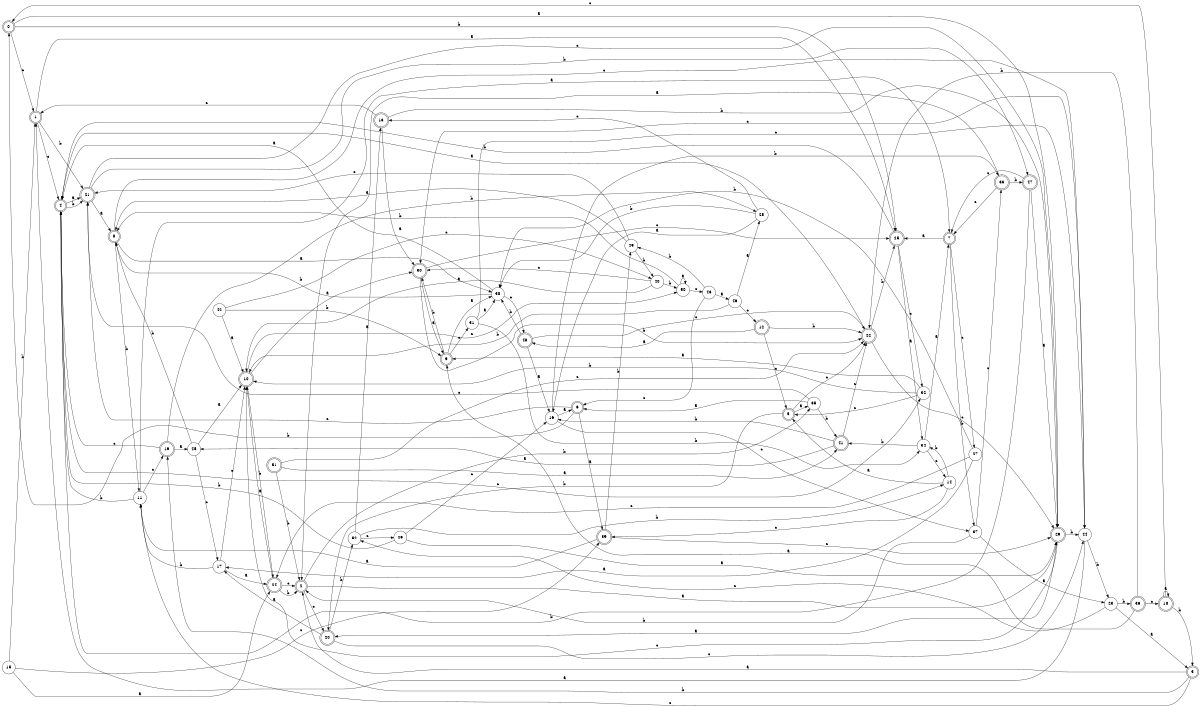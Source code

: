 digraph n43_7 {
__start0 [label="" shape="none"];

rankdir=LR;
size="8,5";

s0 [style="rounded,filled", color="black", fillcolor="white" shape="doublecircle", label="0"];
s1 [style="rounded,filled", color="black", fillcolor="white" shape="doublecircle", label="1"];
s2 [style="rounded,filled", color="black", fillcolor="white" shape="doublecircle", label="2"];
s3 [style="rounded,filled", color="black", fillcolor="white" shape="doublecircle", label="3"];
s4 [style="rounded,filled", color="black", fillcolor="white" shape="doublecircle", label="4"];
s5 [style="rounded,filled", color="black", fillcolor="white" shape="doublecircle", label="5"];
s6 [style="rounded,filled", color="black", fillcolor="white" shape="doublecircle", label="6"];
s7 [style="rounded,filled", color="black", fillcolor="white" shape="doublecircle", label="7"];
s8 [style="rounded,filled", color="black", fillcolor="white" shape="doublecircle", label="8"];
s9 [style="rounded,filled", color="black", fillcolor="white" shape="doublecircle", label="9"];
s10 [style="rounded,filled", color="black", fillcolor="white" shape="doublecircle", label="10"];
s11 [style="filled", color="black", fillcolor="white" shape="circle", label="11"];
s12 [style="rounded,filled", color="black", fillcolor="white" shape="doublecircle", label="12"];
s13 [style="rounded,filled", color="black", fillcolor="white" shape="doublecircle", label="13"];
s14 [style="filled", color="black", fillcolor="white" shape="circle", label="14"];
s15 [style="filled", color="black", fillcolor="white" shape="circle", label="15"];
s16 [style="filled", color="black", fillcolor="white" shape="circle", label="16"];
s17 [style="filled", color="black", fillcolor="white" shape="circle", label="17"];
s18 [style="rounded,filled", color="black", fillcolor="white" shape="doublecircle", label="18"];
s19 [style="rounded,filled", color="black", fillcolor="white" shape="doublecircle", label="19"];
s20 [style="rounded,filled", color="black", fillcolor="white" shape="doublecircle", label="20"];
s21 [style="rounded,filled", color="black", fillcolor="white" shape="doublecircle", label="21"];
s22 [style="rounded,filled", color="black", fillcolor="white" shape="doublecircle", label="22"];
s23 [style="filled", color="black", fillcolor="white" shape="circle", label="23"];
s24 [style="rounded,filled", color="black", fillcolor="white" shape="doublecircle", label="24"];
s25 [style="rounded,filled", color="black", fillcolor="white" shape="doublecircle", label="25"];
s26 [style="filled", color="black", fillcolor="white" shape="circle", label="26"];
s27 [style="filled", color="black", fillcolor="white" shape="circle", label="27"];
s28 [style="filled", color="black", fillcolor="white" shape="circle", label="28"];
s29 [style="rounded,filled", color="black", fillcolor="white" shape="doublecircle", label="29"];
s30 [style="rounded,filled", color="black", fillcolor="white" shape="doublecircle", label="30"];
s31 [style="filled", color="black", fillcolor="white" shape="circle", label="31"];
s32 [style="filled", color="black", fillcolor="white" shape="circle", label="32"];
s33 [style="rounded,filled", color="black", fillcolor="white" shape="doublecircle", label="33"];
s34 [style="filled", color="black", fillcolor="white" shape="circle", label="34"];
s35 [style="filled", color="black", fillcolor="white" shape="circle", label="35"];
s36 [style="rounded,filled", color="black", fillcolor="white" shape="doublecircle", label="36"];
s37 [style="filled", color="black", fillcolor="white" shape="circle", label="37"];
s38 [style="filled", color="black", fillcolor="white" shape="circle", label="38"];
s39 [style="rounded,filled", color="black", fillcolor="white" shape="doublecircle", label="39"];
s40 [style="filled", color="black", fillcolor="white" shape="circle", label="40"];
s41 [style="rounded,filled", color="black", fillcolor="white" shape="doublecircle", label="41"];
s42 [style="filled", color="black", fillcolor="white" shape="circle", label="42"];
s43 [style="filled", color="black", fillcolor="white" shape="circle", label="43"];
s44 [style="filled", color="black", fillcolor="white" shape="circle", label="44"];
s45 [style="filled", color="black", fillcolor="white" shape="circle", label="45"];
s46 [style="filled", color="black", fillcolor="white" shape="circle", label="46"];
s47 [style="rounded,filled", color="black", fillcolor="white" shape="doublecircle", label="47"];
s48 [style="rounded,filled", color="black", fillcolor="white" shape="doublecircle", label="48"];
s49 [style="filled", color="black", fillcolor="white" shape="circle", label="49"];
s50 [style="filled", color="black", fillcolor="white" shape="circle", label="50"];
s51 [style="rounded,filled", color="black", fillcolor="white" shape="doublecircle", label="51"];
s52 [style="filled", color="black", fillcolor="white" shape="circle", label="52"];
s0 -> s29 [label="a"];
s0 -> s25 [label="b"];
s0 -> s1 [label="c"];
s1 -> s25 [label="a"];
s1 -> s21 [label="b"];
s1 -> s4 [label="c"];
s2 -> s29 [label="a"];
s2 -> s35 [label="b"];
s2 -> s20 [label="c"];
s3 -> s2 [label="a"];
s3 -> s19 [label="b"];
s3 -> s11 [label="c"];
s4 -> s21 [label="a"];
s4 -> s21 [label="b"];
s4 -> s32 [label="c"];
s5 -> s35 [label="a"];
s5 -> s20 [label="b"];
s5 -> s22 [label="c"];
s6 -> s39 [label="a"];
s6 -> s0 [label="b"];
s6 -> s21 [label="c"];
s7 -> s25 [label="a"];
s7 -> s37 [label="b"];
s7 -> s27 [label="c"];
s8 -> s38 [label="a"];
s8 -> s11 [label="b"];
s8 -> s44 [label="c"];
s9 -> s38 [label="a"];
s9 -> s30 [label="b"];
s9 -> s31 [label="c"];
s10 -> s30 [label="a"];
s10 -> s24 [label="b"];
s10 -> s50 [label="c"];
s11 -> s7 [label="a"];
s11 -> s4 [label="b"];
s11 -> s19 [label="c"];
s12 -> s48 [label="a"];
s12 -> s22 [label="b"];
s12 -> s5 [label="c"];
s13 -> s30 [label="a"];
s13 -> s29 [label="b"];
s13 -> s1 [label="c"];
s14 -> s5 [label="a"];
s14 -> s34 [label="b"];
s14 -> s39 [label="c"];
s15 -> s24 [label="a"];
s15 -> s1 [label="b"];
s15 -> s39 [label="c"];
s16 -> s6 [label="a"];
s16 -> s33 [label="b"];
s16 -> s37 [label="c"];
s17 -> s24 [label="a"];
s17 -> s11 [label="b"];
s17 -> s10 [label="c"];
s18 -> s18 [label="a"];
s18 -> s3 [label="b"];
s18 -> s0 [label="c"];
s19 -> s45 [label="a"];
s19 -> s28 [label="b"];
s19 -> s4 [label="c"];
s20 -> s17 [label="a"];
s20 -> s52 [label="b"];
s20 -> s44 [label="c"];
s21 -> s8 [label="a"];
s21 -> s47 [label="b"];
s21 -> s29 [label="c"];
s22 -> s4 [label="a"];
s22 -> s25 [label="b"];
s22 -> s29 [label="c"];
s23 -> s3 [label="a"];
s23 -> s36 [label="b"];
s23 -> s52 [label="c"];
s24 -> s10 [label="a"];
s24 -> s2 [label="b"];
s24 -> s2 [label="c"];
s25 -> s34 [label="a"];
s25 -> s4 [label="b"];
s25 -> s32 [label="c"];
s26 -> s29 [label="a"];
s26 -> s4 [label="b"];
s26 -> s16 [label="c"];
s27 -> s17 [label="a"];
s27 -> s38 [label="b"];
s27 -> s24 [label="c"];
s28 -> s16 [label="a"];
s28 -> s38 [label="b"];
s28 -> s13 [label="c"];
s29 -> s20 [label="a"];
s29 -> s44 [label="b"];
s29 -> s10 [label="c"];
s30 -> s9 [label="a"];
s30 -> s22 [label="b"];
s30 -> s25 [label="c"];
s31 -> s38 [label="a"];
s31 -> s34 [label="b"];
s31 -> s44 [label="c"];
s32 -> s9 [label="a"];
s32 -> s10 [label="b"];
s32 -> s5 [label="c"];
s33 -> s2 [label="a"];
s33 -> s47 [label="b"];
s33 -> s7 [label="c"];
s34 -> s7 [label="a"];
s34 -> s41 [label="b"];
s34 -> s14 [label="c"];
s35 -> s6 [label="a"];
s35 -> s41 [label="b"];
s35 -> s21 [label="c"];
s36 -> s9 [label="a"];
s36 -> s22 [label="b"];
s36 -> s18 [label="c"];
s37 -> s23 [label="a"];
s37 -> s2 [label="b"];
s37 -> s33 [label="c"];
s38 -> s4 [label="a"];
s38 -> s8 [label="b"];
s38 -> s48 [label="c"];
s39 -> s11 [label="a"];
s39 -> s49 [label="b"];
s39 -> s29 [label="c"];
s40 -> s10 [label="a"];
s40 -> s50 [label="b"];
s40 -> s30 [label="c"];
s41 -> s45 [label="a"];
s41 -> s16 [label="b"];
s41 -> s22 [label="c"];
s42 -> s10 [label="a"];
s42 -> s9 [label="b"];
s42 -> s40 [label="c"];
s43 -> s46 [label="a"];
s43 -> s49 [label="b"];
s43 -> s6 [label="c"];
s44 -> s1 [label="a"];
s44 -> s23 [label="b"];
s44 -> s30 [label="c"];
s45 -> s10 [label="a"];
s45 -> s8 [label="b"];
s45 -> s17 [label="c"];
s46 -> s28 [label="a"];
s46 -> s10 [label="b"];
s46 -> s12 [label="c"];
s47 -> s29 [label="a"];
s47 -> s4 [label="b"];
s47 -> s7 [label="c"];
s48 -> s16 [label="a"];
s48 -> s38 [label="b"];
s48 -> s22 [label="c"];
s49 -> s8 [label="a"];
s49 -> s40 [label="b"];
s49 -> s21 [label="c"];
s50 -> s50 [label="a"];
s50 -> s8 [label="b"];
s50 -> s43 [label="c"];
s51 -> s41 [label="a"];
s51 -> s2 [label="b"];
s51 -> s22 [label="c"];
s52 -> s13 [label="a"];
s52 -> s14 [label="b"];
s52 -> s26 [label="c"];

}